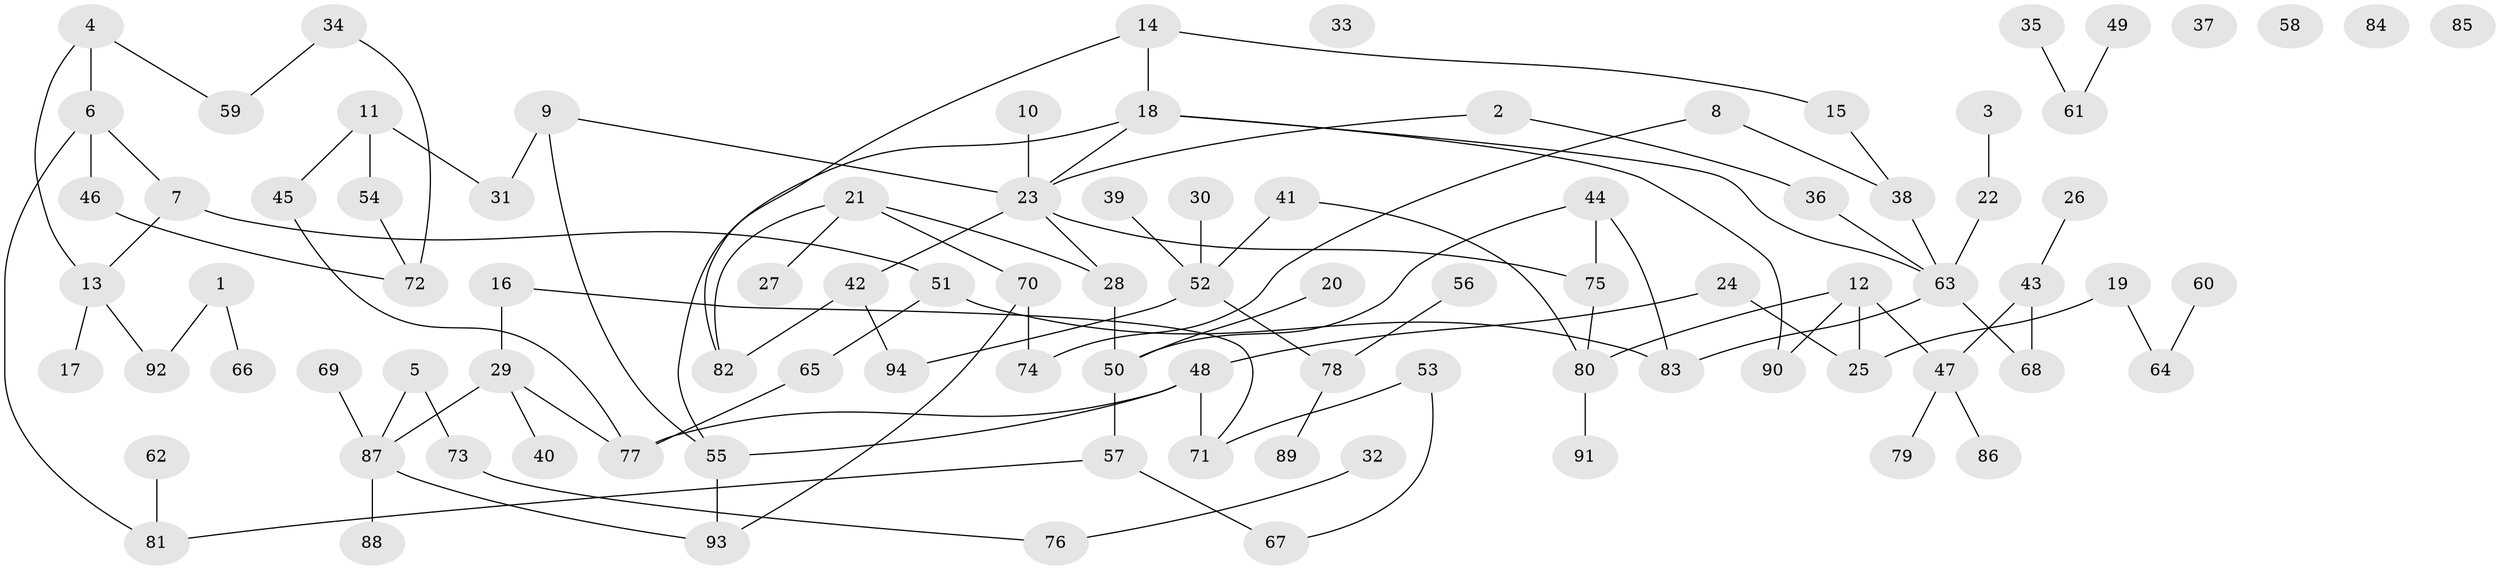 // Generated by graph-tools (version 1.1) at 2025/33/03/09/25 02:33:58]
// undirected, 94 vertices, 109 edges
graph export_dot {
graph [start="1"]
  node [color=gray90,style=filled];
  1;
  2;
  3;
  4;
  5;
  6;
  7;
  8;
  9;
  10;
  11;
  12;
  13;
  14;
  15;
  16;
  17;
  18;
  19;
  20;
  21;
  22;
  23;
  24;
  25;
  26;
  27;
  28;
  29;
  30;
  31;
  32;
  33;
  34;
  35;
  36;
  37;
  38;
  39;
  40;
  41;
  42;
  43;
  44;
  45;
  46;
  47;
  48;
  49;
  50;
  51;
  52;
  53;
  54;
  55;
  56;
  57;
  58;
  59;
  60;
  61;
  62;
  63;
  64;
  65;
  66;
  67;
  68;
  69;
  70;
  71;
  72;
  73;
  74;
  75;
  76;
  77;
  78;
  79;
  80;
  81;
  82;
  83;
  84;
  85;
  86;
  87;
  88;
  89;
  90;
  91;
  92;
  93;
  94;
  1 -- 66;
  1 -- 92;
  2 -- 23;
  2 -- 36;
  3 -- 22;
  4 -- 6;
  4 -- 13;
  4 -- 59;
  5 -- 73;
  5 -- 87;
  6 -- 7;
  6 -- 46;
  6 -- 81;
  7 -- 13;
  7 -- 51;
  8 -- 38;
  8 -- 74;
  9 -- 23;
  9 -- 31;
  9 -- 55;
  10 -- 23;
  11 -- 31;
  11 -- 45;
  11 -- 54;
  12 -- 25;
  12 -- 47;
  12 -- 80;
  12 -- 90;
  13 -- 17;
  13 -- 92;
  14 -- 15;
  14 -- 18;
  14 -- 82;
  15 -- 38;
  16 -- 29;
  16 -- 71;
  18 -- 23;
  18 -- 55;
  18 -- 63;
  18 -- 90;
  19 -- 25;
  19 -- 64;
  20 -- 50;
  21 -- 27;
  21 -- 28;
  21 -- 70;
  21 -- 82;
  22 -- 63;
  23 -- 28;
  23 -- 42;
  23 -- 75;
  24 -- 25;
  24 -- 48;
  26 -- 43;
  28 -- 50;
  29 -- 40;
  29 -- 77;
  29 -- 87;
  30 -- 52;
  32 -- 76;
  34 -- 59;
  34 -- 72;
  35 -- 61;
  36 -- 63;
  38 -- 63;
  39 -- 52;
  41 -- 52;
  41 -- 80;
  42 -- 82;
  42 -- 94;
  43 -- 47;
  43 -- 68;
  44 -- 50;
  44 -- 75;
  44 -- 83;
  45 -- 77;
  46 -- 72;
  47 -- 79;
  47 -- 86;
  48 -- 55;
  48 -- 71;
  48 -- 77;
  49 -- 61;
  50 -- 57;
  51 -- 65;
  51 -- 83;
  52 -- 78;
  52 -- 94;
  53 -- 67;
  53 -- 71;
  54 -- 72;
  55 -- 93;
  56 -- 78;
  57 -- 67;
  57 -- 81;
  60 -- 64;
  62 -- 81;
  63 -- 68;
  63 -- 83;
  65 -- 77;
  69 -- 87;
  70 -- 74;
  70 -- 93;
  73 -- 76;
  75 -- 80;
  78 -- 89;
  80 -- 91;
  87 -- 88;
  87 -- 93;
}
